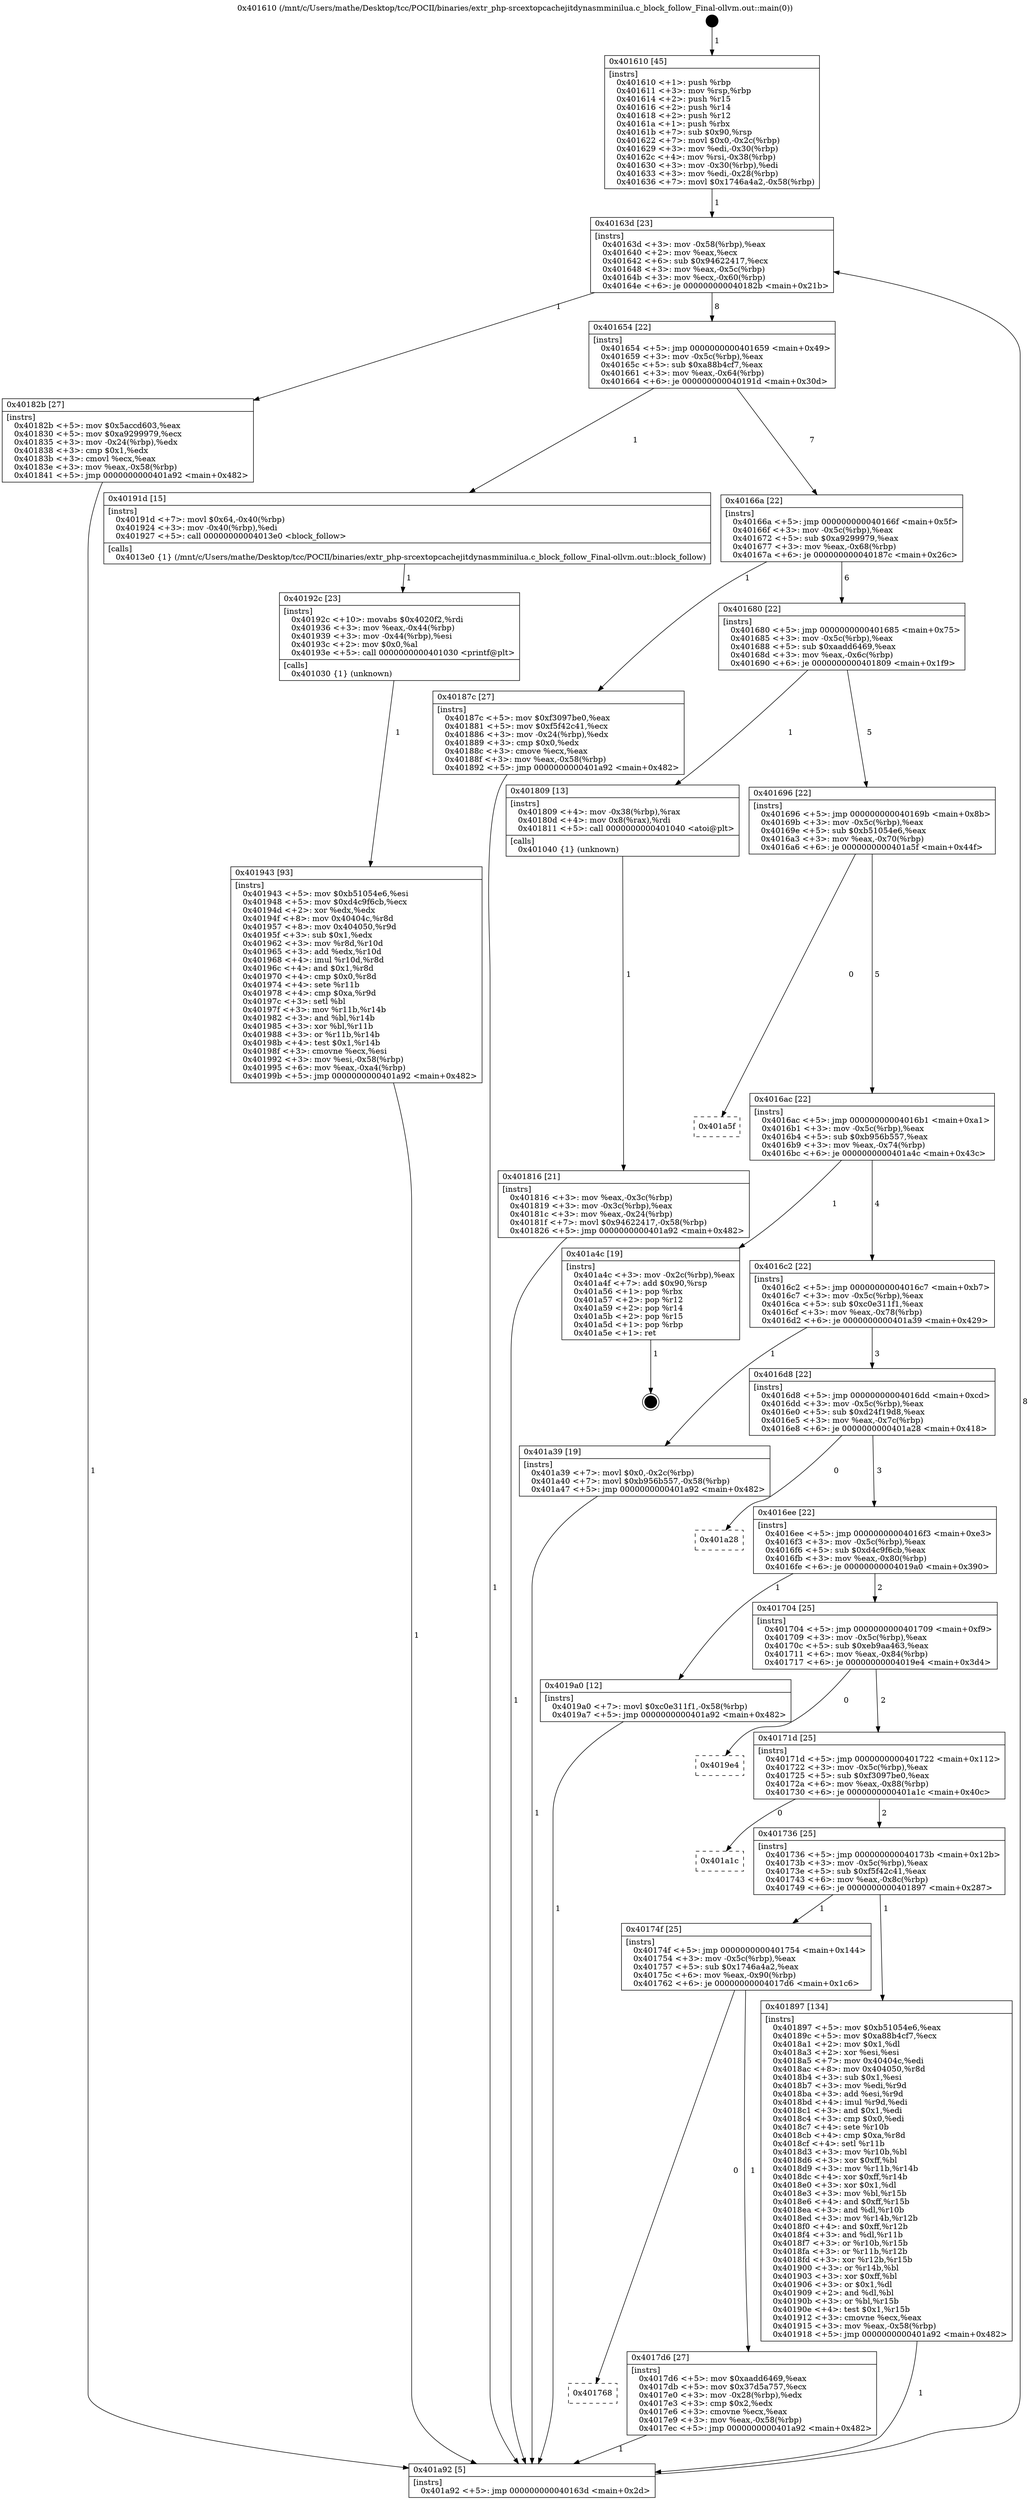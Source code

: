 digraph "0x401610" {
  label = "0x401610 (/mnt/c/Users/mathe/Desktop/tcc/POCII/binaries/extr_php-srcextopcachejitdynasmminilua.c_block_follow_Final-ollvm.out::main(0))"
  labelloc = "t"
  node[shape=record]

  Entry [label="",width=0.3,height=0.3,shape=circle,fillcolor=black,style=filled]
  "0x40163d" [label="{
     0x40163d [23]\l
     | [instrs]\l
     &nbsp;&nbsp;0x40163d \<+3\>: mov -0x58(%rbp),%eax\l
     &nbsp;&nbsp;0x401640 \<+2\>: mov %eax,%ecx\l
     &nbsp;&nbsp;0x401642 \<+6\>: sub $0x94622417,%ecx\l
     &nbsp;&nbsp;0x401648 \<+3\>: mov %eax,-0x5c(%rbp)\l
     &nbsp;&nbsp;0x40164b \<+3\>: mov %ecx,-0x60(%rbp)\l
     &nbsp;&nbsp;0x40164e \<+6\>: je 000000000040182b \<main+0x21b\>\l
  }"]
  "0x40182b" [label="{
     0x40182b [27]\l
     | [instrs]\l
     &nbsp;&nbsp;0x40182b \<+5\>: mov $0x5accd603,%eax\l
     &nbsp;&nbsp;0x401830 \<+5\>: mov $0xa9299979,%ecx\l
     &nbsp;&nbsp;0x401835 \<+3\>: mov -0x24(%rbp),%edx\l
     &nbsp;&nbsp;0x401838 \<+3\>: cmp $0x1,%edx\l
     &nbsp;&nbsp;0x40183b \<+3\>: cmovl %ecx,%eax\l
     &nbsp;&nbsp;0x40183e \<+3\>: mov %eax,-0x58(%rbp)\l
     &nbsp;&nbsp;0x401841 \<+5\>: jmp 0000000000401a92 \<main+0x482\>\l
  }"]
  "0x401654" [label="{
     0x401654 [22]\l
     | [instrs]\l
     &nbsp;&nbsp;0x401654 \<+5\>: jmp 0000000000401659 \<main+0x49\>\l
     &nbsp;&nbsp;0x401659 \<+3\>: mov -0x5c(%rbp),%eax\l
     &nbsp;&nbsp;0x40165c \<+5\>: sub $0xa88b4cf7,%eax\l
     &nbsp;&nbsp;0x401661 \<+3\>: mov %eax,-0x64(%rbp)\l
     &nbsp;&nbsp;0x401664 \<+6\>: je 000000000040191d \<main+0x30d\>\l
  }"]
  Exit [label="",width=0.3,height=0.3,shape=circle,fillcolor=black,style=filled,peripheries=2]
  "0x40191d" [label="{
     0x40191d [15]\l
     | [instrs]\l
     &nbsp;&nbsp;0x40191d \<+7\>: movl $0x64,-0x40(%rbp)\l
     &nbsp;&nbsp;0x401924 \<+3\>: mov -0x40(%rbp),%edi\l
     &nbsp;&nbsp;0x401927 \<+5\>: call 00000000004013e0 \<block_follow\>\l
     | [calls]\l
     &nbsp;&nbsp;0x4013e0 \{1\} (/mnt/c/Users/mathe/Desktop/tcc/POCII/binaries/extr_php-srcextopcachejitdynasmminilua.c_block_follow_Final-ollvm.out::block_follow)\l
  }"]
  "0x40166a" [label="{
     0x40166a [22]\l
     | [instrs]\l
     &nbsp;&nbsp;0x40166a \<+5\>: jmp 000000000040166f \<main+0x5f\>\l
     &nbsp;&nbsp;0x40166f \<+3\>: mov -0x5c(%rbp),%eax\l
     &nbsp;&nbsp;0x401672 \<+5\>: sub $0xa9299979,%eax\l
     &nbsp;&nbsp;0x401677 \<+3\>: mov %eax,-0x68(%rbp)\l
     &nbsp;&nbsp;0x40167a \<+6\>: je 000000000040187c \<main+0x26c\>\l
  }"]
  "0x401943" [label="{
     0x401943 [93]\l
     | [instrs]\l
     &nbsp;&nbsp;0x401943 \<+5\>: mov $0xb51054e6,%esi\l
     &nbsp;&nbsp;0x401948 \<+5\>: mov $0xd4c9f6cb,%ecx\l
     &nbsp;&nbsp;0x40194d \<+2\>: xor %edx,%edx\l
     &nbsp;&nbsp;0x40194f \<+8\>: mov 0x40404c,%r8d\l
     &nbsp;&nbsp;0x401957 \<+8\>: mov 0x404050,%r9d\l
     &nbsp;&nbsp;0x40195f \<+3\>: sub $0x1,%edx\l
     &nbsp;&nbsp;0x401962 \<+3\>: mov %r8d,%r10d\l
     &nbsp;&nbsp;0x401965 \<+3\>: add %edx,%r10d\l
     &nbsp;&nbsp;0x401968 \<+4\>: imul %r10d,%r8d\l
     &nbsp;&nbsp;0x40196c \<+4\>: and $0x1,%r8d\l
     &nbsp;&nbsp;0x401970 \<+4\>: cmp $0x0,%r8d\l
     &nbsp;&nbsp;0x401974 \<+4\>: sete %r11b\l
     &nbsp;&nbsp;0x401978 \<+4\>: cmp $0xa,%r9d\l
     &nbsp;&nbsp;0x40197c \<+3\>: setl %bl\l
     &nbsp;&nbsp;0x40197f \<+3\>: mov %r11b,%r14b\l
     &nbsp;&nbsp;0x401982 \<+3\>: and %bl,%r14b\l
     &nbsp;&nbsp;0x401985 \<+3\>: xor %bl,%r11b\l
     &nbsp;&nbsp;0x401988 \<+3\>: or %r11b,%r14b\l
     &nbsp;&nbsp;0x40198b \<+4\>: test $0x1,%r14b\l
     &nbsp;&nbsp;0x40198f \<+3\>: cmovne %ecx,%esi\l
     &nbsp;&nbsp;0x401992 \<+3\>: mov %esi,-0x58(%rbp)\l
     &nbsp;&nbsp;0x401995 \<+6\>: mov %eax,-0xa4(%rbp)\l
     &nbsp;&nbsp;0x40199b \<+5\>: jmp 0000000000401a92 \<main+0x482\>\l
  }"]
  "0x40187c" [label="{
     0x40187c [27]\l
     | [instrs]\l
     &nbsp;&nbsp;0x40187c \<+5\>: mov $0xf3097be0,%eax\l
     &nbsp;&nbsp;0x401881 \<+5\>: mov $0xf5f42c41,%ecx\l
     &nbsp;&nbsp;0x401886 \<+3\>: mov -0x24(%rbp),%edx\l
     &nbsp;&nbsp;0x401889 \<+3\>: cmp $0x0,%edx\l
     &nbsp;&nbsp;0x40188c \<+3\>: cmove %ecx,%eax\l
     &nbsp;&nbsp;0x40188f \<+3\>: mov %eax,-0x58(%rbp)\l
     &nbsp;&nbsp;0x401892 \<+5\>: jmp 0000000000401a92 \<main+0x482\>\l
  }"]
  "0x401680" [label="{
     0x401680 [22]\l
     | [instrs]\l
     &nbsp;&nbsp;0x401680 \<+5\>: jmp 0000000000401685 \<main+0x75\>\l
     &nbsp;&nbsp;0x401685 \<+3\>: mov -0x5c(%rbp),%eax\l
     &nbsp;&nbsp;0x401688 \<+5\>: sub $0xaadd6469,%eax\l
     &nbsp;&nbsp;0x40168d \<+3\>: mov %eax,-0x6c(%rbp)\l
     &nbsp;&nbsp;0x401690 \<+6\>: je 0000000000401809 \<main+0x1f9\>\l
  }"]
  "0x40192c" [label="{
     0x40192c [23]\l
     | [instrs]\l
     &nbsp;&nbsp;0x40192c \<+10\>: movabs $0x4020f2,%rdi\l
     &nbsp;&nbsp;0x401936 \<+3\>: mov %eax,-0x44(%rbp)\l
     &nbsp;&nbsp;0x401939 \<+3\>: mov -0x44(%rbp),%esi\l
     &nbsp;&nbsp;0x40193c \<+2\>: mov $0x0,%al\l
     &nbsp;&nbsp;0x40193e \<+5\>: call 0000000000401030 \<printf@plt\>\l
     | [calls]\l
     &nbsp;&nbsp;0x401030 \{1\} (unknown)\l
  }"]
  "0x401809" [label="{
     0x401809 [13]\l
     | [instrs]\l
     &nbsp;&nbsp;0x401809 \<+4\>: mov -0x38(%rbp),%rax\l
     &nbsp;&nbsp;0x40180d \<+4\>: mov 0x8(%rax),%rdi\l
     &nbsp;&nbsp;0x401811 \<+5\>: call 0000000000401040 \<atoi@plt\>\l
     | [calls]\l
     &nbsp;&nbsp;0x401040 \{1\} (unknown)\l
  }"]
  "0x401696" [label="{
     0x401696 [22]\l
     | [instrs]\l
     &nbsp;&nbsp;0x401696 \<+5\>: jmp 000000000040169b \<main+0x8b\>\l
     &nbsp;&nbsp;0x40169b \<+3\>: mov -0x5c(%rbp),%eax\l
     &nbsp;&nbsp;0x40169e \<+5\>: sub $0xb51054e6,%eax\l
     &nbsp;&nbsp;0x4016a3 \<+3\>: mov %eax,-0x70(%rbp)\l
     &nbsp;&nbsp;0x4016a6 \<+6\>: je 0000000000401a5f \<main+0x44f\>\l
  }"]
  "0x401816" [label="{
     0x401816 [21]\l
     | [instrs]\l
     &nbsp;&nbsp;0x401816 \<+3\>: mov %eax,-0x3c(%rbp)\l
     &nbsp;&nbsp;0x401819 \<+3\>: mov -0x3c(%rbp),%eax\l
     &nbsp;&nbsp;0x40181c \<+3\>: mov %eax,-0x24(%rbp)\l
     &nbsp;&nbsp;0x40181f \<+7\>: movl $0x94622417,-0x58(%rbp)\l
     &nbsp;&nbsp;0x401826 \<+5\>: jmp 0000000000401a92 \<main+0x482\>\l
  }"]
  "0x401a5f" [label="{
     0x401a5f\l
  }", style=dashed]
  "0x4016ac" [label="{
     0x4016ac [22]\l
     | [instrs]\l
     &nbsp;&nbsp;0x4016ac \<+5\>: jmp 00000000004016b1 \<main+0xa1\>\l
     &nbsp;&nbsp;0x4016b1 \<+3\>: mov -0x5c(%rbp),%eax\l
     &nbsp;&nbsp;0x4016b4 \<+5\>: sub $0xb956b557,%eax\l
     &nbsp;&nbsp;0x4016b9 \<+3\>: mov %eax,-0x74(%rbp)\l
     &nbsp;&nbsp;0x4016bc \<+6\>: je 0000000000401a4c \<main+0x43c\>\l
  }"]
  "0x401610" [label="{
     0x401610 [45]\l
     | [instrs]\l
     &nbsp;&nbsp;0x401610 \<+1\>: push %rbp\l
     &nbsp;&nbsp;0x401611 \<+3\>: mov %rsp,%rbp\l
     &nbsp;&nbsp;0x401614 \<+2\>: push %r15\l
     &nbsp;&nbsp;0x401616 \<+2\>: push %r14\l
     &nbsp;&nbsp;0x401618 \<+2\>: push %r12\l
     &nbsp;&nbsp;0x40161a \<+1\>: push %rbx\l
     &nbsp;&nbsp;0x40161b \<+7\>: sub $0x90,%rsp\l
     &nbsp;&nbsp;0x401622 \<+7\>: movl $0x0,-0x2c(%rbp)\l
     &nbsp;&nbsp;0x401629 \<+3\>: mov %edi,-0x30(%rbp)\l
     &nbsp;&nbsp;0x40162c \<+4\>: mov %rsi,-0x38(%rbp)\l
     &nbsp;&nbsp;0x401630 \<+3\>: mov -0x30(%rbp),%edi\l
     &nbsp;&nbsp;0x401633 \<+3\>: mov %edi,-0x28(%rbp)\l
     &nbsp;&nbsp;0x401636 \<+7\>: movl $0x1746a4a2,-0x58(%rbp)\l
  }"]
  "0x401a4c" [label="{
     0x401a4c [19]\l
     | [instrs]\l
     &nbsp;&nbsp;0x401a4c \<+3\>: mov -0x2c(%rbp),%eax\l
     &nbsp;&nbsp;0x401a4f \<+7\>: add $0x90,%rsp\l
     &nbsp;&nbsp;0x401a56 \<+1\>: pop %rbx\l
     &nbsp;&nbsp;0x401a57 \<+2\>: pop %r12\l
     &nbsp;&nbsp;0x401a59 \<+2\>: pop %r14\l
     &nbsp;&nbsp;0x401a5b \<+2\>: pop %r15\l
     &nbsp;&nbsp;0x401a5d \<+1\>: pop %rbp\l
     &nbsp;&nbsp;0x401a5e \<+1\>: ret\l
  }"]
  "0x4016c2" [label="{
     0x4016c2 [22]\l
     | [instrs]\l
     &nbsp;&nbsp;0x4016c2 \<+5\>: jmp 00000000004016c7 \<main+0xb7\>\l
     &nbsp;&nbsp;0x4016c7 \<+3\>: mov -0x5c(%rbp),%eax\l
     &nbsp;&nbsp;0x4016ca \<+5\>: sub $0xc0e311f1,%eax\l
     &nbsp;&nbsp;0x4016cf \<+3\>: mov %eax,-0x78(%rbp)\l
     &nbsp;&nbsp;0x4016d2 \<+6\>: je 0000000000401a39 \<main+0x429\>\l
  }"]
  "0x401a92" [label="{
     0x401a92 [5]\l
     | [instrs]\l
     &nbsp;&nbsp;0x401a92 \<+5\>: jmp 000000000040163d \<main+0x2d\>\l
  }"]
  "0x401a39" [label="{
     0x401a39 [19]\l
     | [instrs]\l
     &nbsp;&nbsp;0x401a39 \<+7\>: movl $0x0,-0x2c(%rbp)\l
     &nbsp;&nbsp;0x401a40 \<+7\>: movl $0xb956b557,-0x58(%rbp)\l
     &nbsp;&nbsp;0x401a47 \<+5\>: jmp 0000000000401a92 \<main+0x482\>\l
  }"]
  "0x4016d8" [label="{
     0x4016d8 [22]\l
     | [instrs]\l
     &nbsp;&nbsp;0x4016d8 \<+5\>: jmp 00000000004016dd \<main+0xcd\>\l
     &nbsp;&nbsp;0x4016dd \<+3\>: mov -0x5c(%rbp),%eax\l
     &nbsp;&nbsp;0x4016e0 \<+5\>: sub $0xd24f19d8,%eax\l
     &nbsp;&nbsp;0x4016e5 \<+3\>: mov %eax,-0x7c(%rbp)\l
     &nbsp;&nbsp;0x4016e8 \<+6\>: je 0000000000401a28 \<main+0x418\>\l
  }"]
  "0x401768" [label="{
     0x401768\l
  }", style=dashed]
  "0x401a28" [label="{
     0x401a28\l
  }", style=dashed]
  "0x4016ee" [label="{
     0x4016ee [22]\l
     | [instrs]\l
     &nbsp;&nbsp;0x4016ee \<+5\>: jmp 00000000004016f3 \<main+0xe3\>\l
     &nbsp;&nbsp;0x4016f3 \<+3\>: mov -0x5c(%rbp),%eax\l
     &nbsp;&nbsp;0x4016f6 \<+5\>: sub $0xd4c9f6cb,%eax\l
     &nbsp;&nbsp;0x4016fb \<+3\>: mov %eax,-0x80(%rbp)\l
     &nbsp;&nbsp;0x4016fe \<+6\>: je 00000000004019a0 \<main+0x390\>\l
  }"]
  "0x4017d6" [label="{
     0x4017d6 [27]\l
     | [instrs]\l
     &nbsp;&nbsp;0x4017d6 \<+5\>: mov $0xaadd6469,%eax\l
     &nbsp;&nbsp;0x4017db \<+5\>: mov $0x37d5a757,%ecx\l
     &nbsp;&nbsp;0x4017e0 \<+3\>: mov -0x28(%rbp),%edx\l
     &nbsp;&nbsp;0x4017e3 \<+3\>: cmp $0x2,%edx\l
     &nbsp;&nbsp;0x4017e6 \<+3\>: cmovne %ecx,%eax\l
     &nbsp;&nbsp;0x4017e9 \<+3\>: mov %eax,-0x58(%rbp)\l
     &nbsp;&nbsp;0x4017ec \<+5\>: jmp 0000000000401a92 \<main+0x482\>\l
  }"]
  "0x4019a0" [label="{
     0x4019a0 [12]\l
     | [instrs]\l
     &nbsp;&nbsp;0x4019a0 \<+7\>: movl $0xc0e311f1,-0x58(%rbp)\l
     &nbsp;&nbsp;0x4019a7 \<+5\>: jmp 0000000000401a92 \<main+0x482\>\l
  }"]
  "0x401704" [label="{
     0x401704 [25]\l
     | [instrs]\l
     &nbsp;&nbsp;0x401704 \<+5\>: jmp 0000000000401709 \<main+0xf9\>\l
     &nbsp;&nbsp;0x401709 \<+3\>: mov -0x5c(%rbp),%eax\l
     &nbsp;&nbsp;0x40170c \<+5\>: sub $0xeb9aa463,%eax\l
     &nbsp;&nbsp;0x401711 \<+6\>: mov %eax,-0x84(%rbp)\l
     &nbsp;&nbsp;0x401717 \<+6\>: je 00000000004019e4 \<main+0x3d4\>\l
  }"]
  "0x40174f" [label="{
     0x40174f [25]\l
     | [instrs]\l
     &nbsp;&nbsp;0x40174f \<+5\>: jmp 0000000000401754 \<main+0x144\>\l
     &nbsp;&nbsp;0x401754 \<+3\>: mov -0x5c(%rbp),%eax\l
     &nbsp;&nbsp;0x401757 \<+5\>: sub $0x1746a4a2,%eax\l
     &nbsp;&nbsp;0x40175c \<+6\>: mov %eax,-0x90(%rbp)\l
     &nbsp;&nbsp;0x401762 \<+6\>: je 00000000004017d6 \<main+0x1c6\>\l
  }"]
  "0x4019e4" [label="{
     0x4019e4\l
  }", style=dashed]
  "0x40171d" [label="{
     0x40171d [25]\l
     | [instrs]\l
     &nbsp;&nbsp;0x40171d \<+5\>: jmp 0000000000401722 \<main+0x112\>\l
     &nbsp;&nbsp;0x401722 \<+3\>: mov -0x5c(%rbp),%eax\l
     &nbsp;&nbsp;0x401725 \<+5\>: sub $0xf3097be0,%eax\l
     &nbsp;&nbsp;0x40172a \<+6\>: mov %eax,-0x88(%rbp)\l
     &nbsp;&nbsp;0x401730 \<+6\>: je 0000000000401a1c \<main+0x40c\>\l
  }"]
  "0x401897" [label="{
     0x401897 [134]\l
     | [instrs]\l
     &nbsp;&nbsp;0x401897 \<+5\>: mov $0xb51054e6,%eax\l
     &nbsp;&nbsp;0x40189c \<+5\>: mov $0xa88b4cf7,%ecx\l
     &nbsp;&nbsp;0x4018a1 \<+2\>: mov $0x1,%dl\l
     &nbsp;&nbsp;0x4018a3 \<+2\>: xor %esi,%esi\l
     &nbsp;&nbsp;0x4018a5 \<+7\>: mov 0x40404c,%edi\l
     &nbsp;&nbsp;0x4018ac \<+8\>: mov 0x404050,%r8d\l
     &nbsp;&nbsp;0x4018b4 \<+3\>: sub $0x1,%esi\l
     &nbsp;&nbsp;0x4018b7 \<+3\>: mov %edi,%r9d\l
     &nbsp;&nbsp;0x4018ba \<+3\>: add %esi,%r9d\l
     &nbsp;&nbsp;0x4018bd \<+4\>: imul %r9d,%edi\l
     &nbsp;&nbsp;0x4018c1 \<+3\>: and $0x1,%edi\l
     &nbsp;&nbsp;0x4018c4 \<+3\>: cmp $0x0,%edi\l
     &nbsp;&nbsp;0x4018c7 \<+4\>: sete %r10b\l
     &nbsp;&nbsp;0x4018cb \<+4\>: cmp $0xa,%r8d\l
     &nbsp;&nbsp;0x4018cf \<+4\>: setl %r11b\l
     &nbsp;&nbsp;0x4018d3 \<+3\>: mov %r10b,%bl\l
     &nbsp;&nbsp;0x4018d6 \<+3\>: xor $0xff,%bl\l
     &nbsp;&nbsp;0x4018d9 \<+3\>: mov %r11b,%r14b\l
     &nbsp;&nbsp;0x4018dc \<+4\>: xor $0xff,%r14b\l
     &nbsp;&nbsp;0x4018e0 \<+3\>: xor $0x1,%dl\l
     &nbsp;&nbsp;0x4018e3 \<+3\>: mov %bl,%r15b\l
     &nbsp;&nbsp;0x4018e6 \<+4\>: and $0xff,%r15b\l
     &nbsp;&nbsp;0x4018ea \<+3\>: and %dl,%r10b\l
     &nbsp;&nbsp;0x4018ed \<+3\>: mov %r14b,%r12b\l
     &nbsp;&nbsp;0x4018f0 \<+4\>: and $0xff,%r12b\l
     &nbsp;&nbsp;0x4018f4 \<+3\>: and %dl,%r11b\l
     &nbsp;&nbsp;0x4018f7 \<+3\>: or %r10b,%r15b\l
     &nbsp;&nbsp;0x4018fa \<+3\>: or %r11b,%r12b\l
     &nbsp;&nbsp;0x4018fd \<+3\>: xor %r12b,%r15b\l
     &nbsp;&nbsp;0x401900 \<+3\>: or %r14b,%bl\l
     &nbsp;&nbsp;0x401903 \<+3\>: xor $0xff,%bl\l
     &nbsp;&nbsp;0x401906 \<+3\>: or $0x1,%dl\l
     &nbsp;&nbsp;0x401909 \<+2\>: and %dl,%bl\l
     &nbsp;&nbsp;0x40190b \<+3\>: or %bl,%r15b\l
     &nbsp;&nbsp;0x40190e \<+4\>: test $0x1,%r15b\l
     &nbsp;&nbsp;0x401912 \<+3\>: cmovne %ecx,%eax\l
     &nbsp;&nbsp;0x401915 \<+3\>: mov %eax,-0x58(%rbp)\l
     &nbsp;&nbsp;0x401918 \<+5\>: jmp 0000000000401a92 \<main+0x482\>\l
  }"]
  "0x401a1c" [label="{
     0x401a1c\l
  }", style=dashed]
  "0x401736" [label="{
     0x401736 [25]\l
     | [instrs]\l
     &nbsp;&nbsp;0x401736 \<+5\>: jmp 000000000040173b \<main+0x12b\>\l
     &nbsp;&nbsp;0x40173b \<+3\>: mov -0x5c(%rbp),%eax\l
     &nbsp;&nbsp;0x40173e \<+5\>: sub $0xf5f42c41,%eax\l
     &nbsp;&nbsp;0x401743 \<+6\>: mov %eax,-0x8c(%rbp)\l
     &nbsp;&nbsp;0x401749 \<+6\>: je 0000000000401897 \<main+0x287\>\l
  }"]
  Entry -> "0x401610" [label=" 1"]
  "0x40163d" -> "0x40182b" [label=" 1"]
  "0x40163d" -> "0x401654" [label=" 8"]
  "0x401a4c" -> Exit [label=" 1"]
  "0x401654" -> "0x40191d" [label=" 1"]
  "0x401654" -> "0x40166a" [label=" 7"]
  "0x401a39" -> "0x401a92" [label=" 1"]
  "0x40166a" -> "0x40187c" [label=" 1"]
  "0x40166a" -> "0x401680" [label=" 6"]
  "0x4019a0" -> "0x401a92" [label=" 1"]
  "0x401680" -> "0x401809" [label=" 1"]
  "0x401680" -> "0x401696" [label=" 5"]
  "0x401943" -> "0x401a92" [label=" 1"]
  "0x401696" -> "0x401a5f" [label=" 0"]
  "0x401696" -> "0x4016ac" [label=" 5"]
  "0x40192c" -> "0x401943" [label=" 1"]
  "0x4016ac" -> "0x401a4c" [label=" 1"]
  "0x4016ac" -> "0x4016c2" [label=" 4"]
  "0x40191d" -> "0x40192c" [label=" 1"]
  "0x4016c2" -> "0x401a39" [label=" 1"]
  "0x4016c2" -> "0x4016d8" [label=" 3"]
  "0x401897" -> "0x401a92" [label=" 1"]
  "0x4016d8" -> "0x401a28" [label=" 0"]
  "0x4016d8" -> "0x4016ee" [label=" 3"]
  "0x40187c" -> "0x401a92" [label=" 1"]
  "0x4016ee" -> "0x4019a0" [label=" 1"]
  "0x4016ee" -> "0x401704" [label=" 2"]
  "0x40182b" -> "0x401a92" [label=" 1"]
  "0x401704" -> "0x4019e4" [label=" 0"]
  "0x401704" -> "0x40171d" [label=" 2"]
  "0x401809" -> "0x401816" [label=" 1"]
  "0x40171d" -> "0x401a1c" [label=" 0"]
  "0x40171d" -> "0x401736" [label=" 2"]
  "0x401a92" -> "0x40163d" [label=" 8"]
  "0x401736" -> "0x401897" [label=" 1"]
  "0x401736" -> "0x40174f" [label=" 1"]
  "0x401816" -> "0x401a92" [label=" 1"]
  "0x40174f" -> "0x4017d6" [label=" 1"]
  "0x40174f" -> "0x401768" [label=" 0"]
  "0x4017d6" -> "0x401a92" [label=" 1"]
  "0x401610" -> "0x40163d" [label=" 1"]
}
